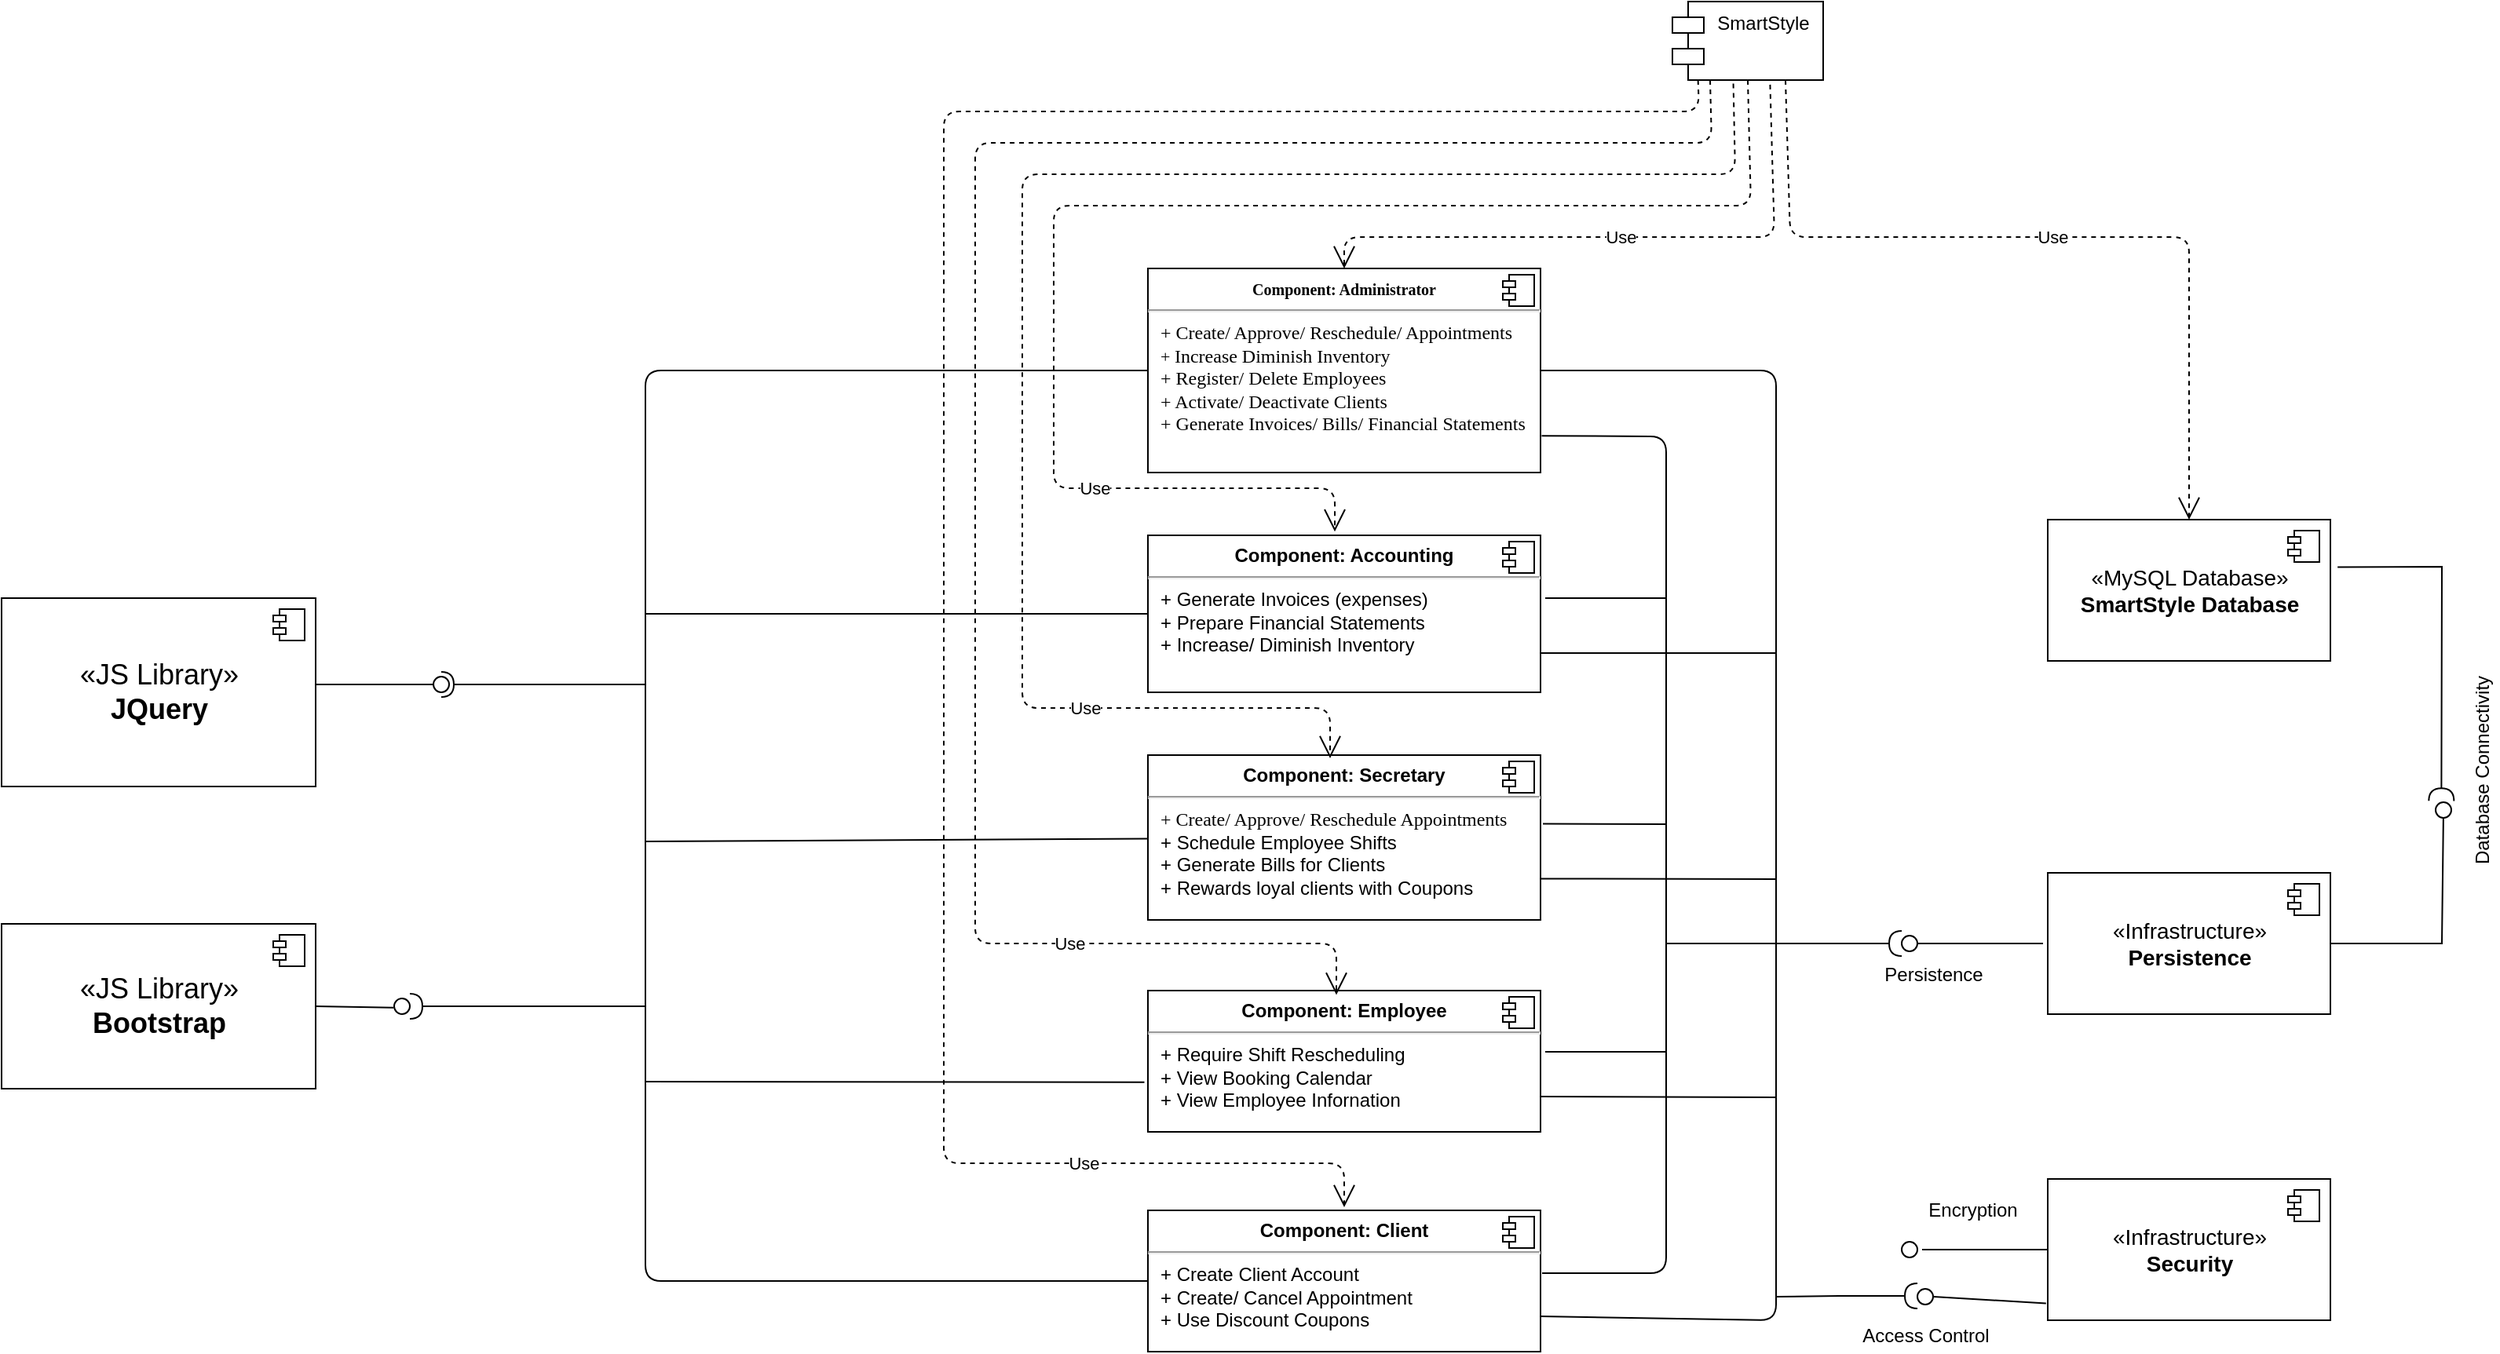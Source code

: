 <mxfile version="13.3.0" type="github">
  <diagram id="eU37JA1lJ9F6OM-3-Huv" name="Page-1">
    <mxGraphModel dx="1929" dy="621" grid="1" gridSize="10" guides="1" tooltips="1" connect="1" arrows="1" fold="1" page="1" pageScale="1" pageWidth="827" pageHeight="1169" math="0" shadow="0">
      <root>
        <mxCell id="0" />
        <mxCell id="1" parent="0" />
        <mxCell id="hv4RzpqcA1gQy1RZo2oL-1" value="&lt;p style=&quot;margin: 0px ; margin-top: 6px ; text-align: center&quot;&gt;&lt;b&gt;&lt;font style=&quot;font-size: 10px&quot; face=&quot;Times New Roman&quot;&gt;Component: Administrator&lt;/font&gt;&lt;/b&gt;&lt;/p&gt;&lt;hr&gt;&lt;p style=&quot;margin: 0px ; margin-left: 8px&quot;&gt;&lt;font face=&quot;Times New Roman&quot; style=&quot;font-size: 12px&quot;&gt;+ Create/ Approve/ Reschedule/ Appointments&lt;/font&gt;&lt;/p&gt;&lt;p style=&quot;margin: 0px ; margin-left: 8px&quot;&gt;&lt;font face=&quot;Times New Roman&quot;&gt;&lt;span style=&quot;font-size: 11px&quot;&gt;+ &lt;/span&gt;&lt;font style=&quot;font-size: 12px&quot;&gt;Increase Diminish Inventory&lt;/font&gt;&lt;/font&gt;&lt;/p&gt;&lt;p style=&quot;margin: 0px ; margin-left: 8px&quot;&gt;&lt;font face=&quot;Times New Roman&quot; style=&quot;font-size: 12px&quot;&gt;+ Register/ Delete Employees&lt;/font&gt;&lt;/p&gt;&lt;p style=&quot;margin: 0px ; margin-left: 8px&quot;&gt;&lt;font face=&quot;Times New Roman&quot;&gt;+ &lt;font style=&quot;font-size: 12px&quot;&gt;Activate/ Deactivate Clients&lt;/font&gt;&lt;/font&gt;&lt;/p&gt;&lt;p style=&quot;margin: 0px ; margin-left: 8px&quot;&gt;&lt;font face=&quot;Times New Roman&quot; style=&quot;font-size: 12px&quot;&gt;+ Generate Invoices/ Bills/ Financial Statements&lt;/font&gt;&lt;/p&gt;" style="align=left;overflow=fill;html=1;dropTarget=0;" parent="1" vertex="1">
          <mxGeometry x="80" y="170" width="250" height="130" as="geometry" />
        </mxCell>
        <mxCell id="hv4RzpqcA1gQy1RZo2oL-2" value="" style="shape=component;jettyWidth=8;jettyHeight=4;" parent="hv4RzpqcA1gQy1RZo2oL-1" vertex="1">
          <mxGeometry x="1" width="20" height="20" relative="1" as="geometry">
            <mxPoint x="-24" y="4" as="offset" />
          </mxGeometry>
        </mxCell>
        <mxCell id="hv4RzpqcA1gQy1RZo2oL-5" value="SmartStyle&#xa;" style="shape=module;align=left;spacingLeft=20;align=center;verticalAlign=top;" parent="1" vertex="1">
          <mxGeometry x="414" width="96" height="50" as="geometry" />
        </mxCell>
        <mxCell id="hv4RzpqcA1gQy1RZo2oL-7" value="Use" style="endArrow=open;endSize=12;dashed=1;html=1;exitX=0.17;exitY=1;exitDx=0;exitDy=0;exitPerimeter=0;" parent="1" source="hv4RzpqcA1gQy1RZo2oL-5" edge="1">
          <mxGeometry x="0.733" width="160" relative="1" as="geometry">
            <mxPoint x="431" y="90" as="sourcePoint" />
            <mxPoint x="205" y="768" as="targetPoint" />
            <Array as="points">
              <mxPoint x="431" y="70" />
              <mxPoint x="-50" y="70" />
              <mxPoint x="-50" y="270" />
              <mxPoint x="-50" y="620" />
              <mxPoint x="-50" y="740" />
              <mxPoint x="205" y="740" />
            </Array>
            <mxPoint as="offset" />
          </mxGeometry>
        </mxCell>
        <mxCell id="hv4RzpqcA1gQy1RZo2oL-8" value="&lt;p style=&quot;margin: 0px ; margin-top: 6px ; text-align: center&quot;&gt;&lt;b&gt;Component: Accounting&lt;/b&gt;&lt;/p&gt;&lt;hr&gt;&lt;p style=&quot;margin: 0px ; margin-left: 8px&quot;&gt;+ Generate Invoices (expenses)&lt;br&gt;+ Prepare Financial Statements&lt;/p&gt;&lt;p style=&quot;margin: 0px ; margin-left: 8px&quot;&gt;+ Increase/ Diminish Inventory&lt;/p&gt;&lt;p style=&quot;margin: 0px ; margin-left: 8px&quot;&gt;&lt;br&gt;&lt;/p&gt;" style="align=left;overflow=fill;html=1;dropTarget=0;" parent="1" vertex="1">
          <mxGeometry x="80" y="340" width="250" height="100" as="geometry" />
        </mxCell>
        <mxCell id="hv4RzpqcA1gQy1RZo2oL-9" value="" style="shape=component;jettyWidth=8;jettyHeight=4;" parent="hv4RzpqcA1gQy1RZo2oL-8" vertex="1">
          <mxGeometry x="1" width="20" height="20" relative="1" as="geometry">
            <mxPoint x="-24" y="4" as="offset" />
          </mxGeometry>
        </mxCell>
        <mxCell id="hv4RzpqcA1gQy1RZo2oL-11" value="&lt;p style=&quot;margin: 0px ; margin-top: 6px ; text-align: center&quot;&gt;&lt;b&gt;Component: Secretary&lt;/b&gt;&lt;/p&gt;&lt;hr&gt;&lt;p style=&quot;margin: 0px ; margin-left: 8px&quot;&gt;&lt;font face=&quot;Times New Roman&quot;&gt;+ Create/ Approve/ Reschedule Appointments&lt;/font&gt;&lt;br&gt;+ Schedule Employee Shifts&lt;/p&gt;&lt;p style=&quot;margin: 0px ; margin-left: 8px&quot;&gt;+ Generate Bills for Clients&lt;/p&gt;&lt;p style=&quot;margin: 0px ; margin-left: 8px&quot;&gt;+ Rewards loyal clients with Coupons&lt;/p&gt;" style="align=left;overflow=fill;html=1;dropTarget=0;" parent="1" vertex="1">
          <mxGeometry x="80" y="480" width="250" height="105" as="geometry" />
        </mxCell>
        <mxCell id="hv4RzpqcA1gQy1RZo2oL-12" value="" style="shape=component;jettyWidth=8;jettyHeight=4;" parent="hv4RzpqcA1gQy1RZo2oL-11" vertex="1">
          <mxGeometry x="1" width="20" height="20" relative="1" as="geometry">
            <mxPoint x="-24" y="4" as="offset" />
          </mxGeometry>
        </mxCell>
        <mxCell id="hv4RzpqcA1gQy1RZo2oL-14" value="Use" style="endArrow=open;endSize=12;dashed=1;html=1;exitX=0.404;exitY=1.046;exitDx=0;exitDy=0;exitPerimeter=0;entryX=0.464;entryY=0.019;entryDx=0;entryDy=0;entryPerimeter=0;" parent="1" source="hv4RzpqcA1gQy1RZo2oL-5" target="hv4RzpqcA1gQy1RZo2oL-11" edge="1">
          <mxGeometry x="0.652" width="160" relative="1" as="geometry">
            <mxPoint x="470" y="120" as="sourcePoint" />
            <mxPoint x="630" y="120" as="targetPoint" />
            <Array as="points">
              <mxPoint x="454" y="110" />
              <mxPoint x="205" y="110" />
              <mxPoint y="110" />
              <mxPoint y="230" />
              <mxPoint y="450" />
              <mxPoint x="100" y="450" />
              <mxPoint x="196" y="450" />
            </Array>
            <mxPoint as="offset" />
          </mxGeometry>
        </mxCell>
        <mxCell id="hv4RzpqcA1gQy1RZo2oL-15" value="&lt;p style=&quot;margin: 0px ; margin-top: 6px ; text-align: center&quot;&gt;&lt;b&gt;Component: Employee&lt;/b&gt;&lt;/p&gt;&lt;hr&gt;&lt;p style=&quot;margin: 0px ; margin-left: 8px&quot;&gt;+ Require Shift Rescheduling&amp;nbsp;&lt;br&gt;+ View Booking Calendar&lt;/p&gt;&lt;p style=&quot;margin: 0px ; margin-left: 8px&quot;&gt;+ View Employee Infornation&lt;/p&gt;" style="align=left;overflow=fill;html=1;dropTarget=0;" parent="1" vertex="1">
          <mxGeometry x="80" y="630" width="250" height="90" as="geometry" />
        </mxCell>
        <mxCell id="hv4RzpqcA1gQy1RZo2oL-16" value="" style="shape=component;jettyWidth=8;jettyHeight=4;" parent="hv4RzpqcA1gQy1RZo2oL-15" vertex="1">
          <mxGeometry x="1" width="20" height="20" relative="1" as="geometry">
            <mxPoint x="-24" y="4" as="offset" />
          </mxGeometry>
        </mxCell>
        <mxCell id="hv4RzpqcA1gQy1RZo2oL-18" value="&lt;p style=&quot;margin: 0px ; margin-top: 6px ; text-align: center&quot;&gt;&lt;b&gt;Component: Client&lt;/b&gt;&lt;/p&gt;&lt;hr&gt;&lt;p style=&quot;margin: 0px ; margin-left: 8px&quot;&gt;+ Create Client Account&lt;/p&gt;&lt;p style=&quot;margin: 0px ; margin-left: 8px&quot;&gt;+ Create/ Cancel Appointment&lt;/p&gt;&lt;p style=&quot;margin: 0px ; margin-left: 8px&quot;&gt;+ Use Discount Coupons&lt;/p&gt;" style="align=left;overflow=fill;html=1;dropTarget=0;" parent="1" vertex="1">
          <mxGeometry x="80" y="770" width="250" height="90" as="geometry" />
        </mxCell>
        <mxCell id="hv4RzpqcA1gQy1RZo2oL-19" value="" style="shape=component;jettyWidth=8;jettyHeight=4;" parent="hv4RzpqcA1gQy1RZo2oL-18" vertex="1">
          <mxGeometry x="1" width="20" height="20" relative="1" as="geometry">
            <mxPoint x="-24" y="4" as="offset" />
          </mxGeometry>
        </mxCell>
        <mxCell id="hv4RzpqcA1gQy1RZo2oL-24" value="Use" style="endArrow=open;endSize=12;dashed=1;html=1;exitX=0.25;exitY=1;exitDx=0;exitDy=0;" parent="1" source="hv4RzpqcA1gQy1RZo2oL-5" edge="1">
          <mxGeometry x="0.684" width="160" relative="1" as="geometry">
            <mxPoint x="370" y="220" as="sourcePoint" />
            <mxPoint x="200" y="632.778" as="targetPoint" />
            <Array as="points">
              <mxPoint x="439" y="90" />
              <mxPoint x="-30" y="90" />
              <mxPoint x="-30" y="340" />
              <mxPoint x="-30" y="600" />
              <mxPoint x="200" y="600" />
            </Array>
            <mxPoint as="offset" />
          </mxGeometry>
        </mxCell>
        <mxCell id="hv4RzpqcA1gQy1RZo2oL-25" value="Use" style="endArrow=open;endSize=12;dashed=1;html=1;exitX=0.5;exitY=1;exitDx=0;exitDy=0;entryX=0.476;entryY=-0.024;entryDx=0;entryDy=0;entryPerimeter=0;" parent="1" source="hv4RzpqcA1gQy1RZo2oL-5" target="hv4RzpqcA1gQy1RZo2oL-8" edge="1">
          <mxGeometry x="0.603" width="160" relative="1" as="geometry">
            <mxPoint x="420" y="140" as="sourcePoint" />
            <mxPoint x="580" y="140" as="targetPoint" />
            <Array as="points">
              <mxPoint x="464" y="130" />
              <mxPoint x="20" y="130" />
              <mxPoint x="20" y="180" />
              <mxPoint x="20" y="310" />
              <mxPoint x="199" y="310" />
            </Array>
            <mxPoint as="offset" />
          </mxGeometry>
        </mxCell>
        <mxCell id="hv4RzpqcA1gQy1RZo2oL-26" value="Use" style="endArrow=open;endSize=12;dashed=1;html=1;exitX=0.648;exitY=1.059;exitDx=0;exitDy=0;exitPerimeter=0;entryX=0.5;entryY=0;entryDx=0;entryDy=0;" parent="1" source="hv4RzpqcA1gQy1RZo2oL-5" target="hv4RzpqcA1gQy1RZo2oL-1" edge="1">
          <mxGeometry width="160" relative="1" as="geometry">
            <mxPoint x="410" y="230" as="sourcePoint" />
            <mxPoint x="570" y="230" as="targetPoint" />
            <Array as="points">
              <mxPoint x="479" y="150" />
              <mxPoint x="360" y="150" />
              <mxPoint x="205" y="150" />
            </Array>
          </mxGeometry>
        </mxCell>
        <mxCell id="hv4RzpqcA1gQy1RZo2oL-30" value="" style="endArrow=none;html=1;entryX=1;entryY=0.5;entryDx=0;entryDy=0;exitX=1;exitY=0.75;exitDx=0;exitDy=0;" parent="1" source="hv4RzpqcA1gQy1RZo2oL-18" target="hv4RzpqcA1gQy1RZo2oL-1" edge="1">
          <mxGeometry width="50" height="50" relative="1" as="geometry">
            <mxPoint x="480" y="820" as="sourcePoint" />
            <mxPoint x="520" y="310" as="targetPoint" />
            <Array as="points">
              <mxPoint x="480" y="840" />
              <mxPoint x="480" y="235" />
            </Array>
          </mxGeometry>
        </mxCell>
        <mxCell id="hv4RzpqcA1gQy1RZo2oL-31" value="" style="endArrow=none;html=1;exitX=1;exitY=0.75;exitDx=0;exitDy=0;" parent="1" source="hv4RzpqcA1gQy1RZo2oL-8" edge="1">
          <mxGeometry width="50" height="50" relative="1" as="geometry">
            <mxPoint x="370" y="480" as="sourcePoint" />
            <mxPoint x="480" y="415" as="targetPoint" />
          </mxGeometry>
        </mxCell>
        <mxCell id="hv4RzpqcA1gQy1RZo2oL-32" value="" style="endArrow=none;html=1;exitX=1;exitY=0.75;exitDx=0;exitDy=0;" parent="1" source="hv4RzpqcA1gQy1RZo2oL-11" edge="1">
          <mxGeometry width="50" height="50" relative="1" as="geometry">
            <mxPoint x="370" y="680" as="sourcePoint" />
            <mxPoint x="480" y="559" as="targetPoint" />
          </mxGeometry>
        </mxCell>
        <mxCell id="hv4RzpqcA1gQy1RZo2oL-33" value="" style="endArrow=none;html=1;exitX=1;exitY=0.75;exitDx=0;exitDy=0;" parent="1" source="hv4RzpqcA1gQy1RZo2oL-15" edge="1">
          <mxGeometry width="50" height="50" relative="1" as="geometry">
            <mxPoint x="370" y="670" as="sourcePoint" />
            <mxPoint x="480" y="698" as="targetPoint" />
          </mxGeometry>
        </mxCell>
        <mxCell id="hv4RzpqcA1gQy1RZo2oL-49" value="Access Control" style="text;html=1;align=center;verticalAlign=middle;resizable=0;points=[];autosize=1;" parent="1" vertex="1">
          <mxGeometry x="525" y="840" width="100" height="20" as="geometry" />
        </mxCell>
        <mxCell id="hv4RzpqcA1gQy1RZo2oL-50" value="" style="endArrow=none;html=1;entryX=0;entryY=0.5;entryDx=0;entryDy=0;" parent="1" edge="1" target="hv4RzpqcA1gQy1RZo2oL-79">
          <mxGeometry width="50" height="50" relative="1" as="geometry">
            <mxPoint x="573" y="795" as="sourcePoint" />
            <mxPoint x="663" y="810" as="targetPoint" />
            <Array as="points" />
          </mxGeometry>
        </mxCell>
        <mxCell id="hv4RzpqcA1gQy1RZo2oL-54" value="" style="ellipse;whiteSpace=wrap;html=1;fontFamily=Helvetica;fontSize=12;fontColor=#000000;align=center;strokeColor=#000000;fillColor=#ffffff;points=[];aspect=fixed;resizable=0;" parent="1" vertex="1">
          <mxGeometry x="560" y="790" width="10" height="10" as="geometry" />
        </mxCell>
        <mxCell id="hv4RzpqcA1gQy1RZo2oL-56" value="Encryption" style="text;html=1;align=center;verticalAlign=middle;resizable=0;points=[];autosize=1;" parent="1" vertex="1">
          <mxGeometry x="570" y="760" width="70" height="20" as="geometry" />
        </mxCell>
        <mxCell id="hv4RzpqcA1gQy1RZo2oL-57" value="" style="endArrow=none;html=1;exitX=1.003;exitY=0.82;exitDx=0;exitDy=0;exitPerimeter=0;" parent="1" source="hv4RzpqcA1gQy1RZo2oL-1" edge="1">
          <mxGeometry width="50" height="50" relative="1" as="geometry">
            <mxPoint x="340" y="280" as="sourcePoint" />
            <mxPoint x="331" y="810" as="targetPoint" />
            <Array as="points">
              <mxPoint x="410" y="277" />
              <mxPoint x="410" y="370" />
              <mxPoint x="410" y="480" />
              <mxPoint x="410" y="620" />
              <mxPoint x="410" y="810" />
            </Array>
          </mxGeometry>
        </mxCell>
        <mxCell id="hv4RzpqcA1gQy1RZo2oL-58" value="" style="endArrow=none;html=1;exitX=1.012;exitY=0.4;exitDx=0;exitDy=0;exitPerimeter=0;" parent="1" source="hv4RzpqcA1gQy1RZo2oL-8" edge="1">
          <mxGeometry width="50" height="50" relative="1" as="geometry">
            <mxPoint x="370" y="440" as="sourcePoint" />
            <mxPoint x="410" y="380" as="targetPoint" />
          </mxGeometry>
        </mxCell>
        <mxCell id="hv4RzpqcA1gQy1RZo2oL-59" value="" style="endArrow=none;html=1;exitX=1.006;exitY=0.417;exitDx=0;exitDy=0;exitPerimeter=0;" parent="1" source="hv4RzpqcA1gQy1RZo2oL-11" edge="1">
          <mxGeometry width="50" height="50" relative="1" as="geometry">
            <mxPoint x="330" y="530" as="sourcePoint" />
            <mxPoint x="410" y="524" as="targetPoint" />
          </mxGeometry>
        </mxCell>
        <mxCell id="hv4RzpqcA1gQy1RZo2oL-60" value="" style="endArrow=none;html=1;exitX=1.012;exitY=0.433;exitDx=0;exitDy=0;exitPerimeter=0;" parent="1" source="hv4RzpqcA1gQy1RZo2oL-15" edge="1">
          <mxGeometry width="50" height="50" relative="1" as="geometry">
            <mxPoint x="370" y="710" as="sourcePoint" />
            <mxPoint x="410" y="669" as="targetPoint" />
          </mxGeometry>
        </mxCell>
        <mxCell id="hv4RzpqcA1gQy1RZo2oL-65" value="" style="rounded=0;orthogonalLoop=1;jettySize=auto;html=1;endArrow=none;endFill=0;" parent="1" target="hv4RzpqcA1gQy1RZo2oL-67" edge="1">
          <mxGeometry relative="1" as="geometry">
            <mxPoint x="650" y="600" as="sourcePoint" />
          </mxGeometry>
        </mxCell>
        <mxCell id="hv4RzpqcA1gQy1RZo2oL-66" value="" style="rounded=0;orthogonalLoop=1;jettySize=auto;html=1;endArrow=halfCircle;endFill=0;endSize=6;strokeWidth=1;" parent="1" edge="1">
          <mxGeometry relative="1" as="geometry">
            <mxPoint x="410" y="600" as="sourcePoint" />
            <mxPoint x="560" y="600" as="targetPoint" />
          </mxGeometry>
        </mxCell>
        <mxCell id="hv4RzpqcA1gQy1RZo2oL-67" value="" style="ellipse;whiteSpace=wrap;html=1;fontFamily=Helvetica;fontSize=12;fontColor=#000000;align=center;strokeColor=#000000;fillColor=#ffffff;points=[];aspect=fixed;resizable=0;" parent="1" vertex="1">
          <mxGeometry x="560" y="595" width="10" height="10" as="geometry" />
        </mxCell>
        <mxCell id="hv4RzpqcA1gQy1RZo2oL-68" value="Persistence" style="text;html=1;align=center;verticalAlign=middle;resizable=0;points=[];autosize=1;" parent="1" vertex="1">
          <mxGeometry x="540" y="610" width="80" height="20" as="geometry" />
        </mxCell>
        <mxCell id="hv4RzpqcA1gQy1RZo2oL-69" value="&lt;font&gt;&lt;font style=&quot;font-size: 14px&quot;&gt;«MySQL Database»&lt;br&gt;&lt;/font&gt;&lt;b&gt;&lt;font style=&quot;font-size: 14px&quot;&gt;SmartStyle Database&lt;/font&gt;&lt;/b&gt;&lt;/font&gt;" style="html=1;dropTarget=0;" parent="1" vertex="1">
          <mxGeometry x="653" y="330" width="180" height="90" as="geometry" />
        </mxCell>
        <mxCell id="hv4RzpqcA1gQy1RZo2oL-70" value="" style="shape=component;jettyWidth=8;jettyHeight=4;" parent="hv4RzpqcA1gQy1RZo2oL-69" vertex="1">
          <mxGeometry x="1" width="20" height="20" relative="1" as="geometry">
            <mxPoint x="-27" y="7" as="offset" />
          </mxGeometry>
        </mxCell>
        <mxCell id="hv4RzpqcA1gQy1RZo2oL-71" value="&lt;font style=&quot;font-size: 14px&quot;&gt;«Infrastructure»&lt;br&gt;&lt;b&gt;Persistence&lt;/b&gt;&lt;/font&gt;" style="html=1;dropTarget=0;" parent="1" vertex="1">
          <mxGeometry x="653" y="555" width="180" height="90" as="geometry" />
        </mxCell>
        <mxCell id="hv4RzpqcA1gQy1RZo2oL-72" value="" style="shape=component;jettyWidth=8;jettyHeight=4;" parent="hv4RzpqcA1gQy1RZo2oL-71" vertex="1">
          <mxGeometry x="1" width="20" height="20" relative="1" as="geometry">
            <mxPoint x="-27" y="7" as="offset" />
          </mxGeometry>
        </mxCell>
        <mxCell id="hv4RzpqcA1gQy1RZo2oL-76" value="" style="rounded=0;orthogonalLoop=1;jettySize=auto;html=1;endArrow=none;endFill=0;entryX=1.034;entryY=0.5;entryDx=0;entryDy=0;entryPerimeter=0;exitX=-0.006;exitY=0.88;exitDx=0;exitDy=0;exitPerimeter=0;" parent="1" source="hv4RzpqcA1gQy1RZo2oL-79" target="hv4RzpqcA1gQy1RZo2oL-78" edge="1">
          <mxGeometry relative="1" as="geometry">
            <mxPoint x="646" y="825" as="sourcePoint" />
            <mxPoint x="600" y="823" as="targetPoint" />
          </mxGeometry>
        </mxCell>
        <mxCell id="hv4RzpqcA1gQy1RZo2oL-77" value="" style="rounded=0;orthogonalLoop=1;jettySize=auto;html=1;endArrow=halfCircle;endFill=0;endSize=6;strokeWidth=1;" parent="1" edge="1">
          <mxGeometry relative="1" as="geometry">
            <mxPoint x="480" y="825" as="sourcePoint" />
            <mxPoint x="570" y="824.5" as="targetPoint" />
            <Array as="points">
              <mxPoint x="520" y="824.5" />
            </Array>
          </mxGeometry>
        </mxCell>
        <mxCell id="hv4RzpqcA1gQy1RZo2oL-78" value="" style="ellipse;whiteSpace=wrap;html=1;fontFamily=Helvetica;fontSize=12;fontColor=#000000;align=center;strokeColor=#000000;fillColor=#ffffff;points=[];aspect=fixed;resizable=0;" parent="1" vertex="1">
          <mxGeometry x="570" y="820" width="10" height="10" as="geometry" />
        </mxCell>
        <mxCell id="hv4RzpqcA1gQy1RZo2oL-79" value="&lt;font style=&quot;font-size: 14px&quot;&gt;«Infrastructure»&lt;br&gt;&lt;b&gt;Security&lt;/b&gt;&lt;/font&gt;" style="html=1;dropTarget=0;" parent="1" vertex="1">
          <mxGeometry x="653" y="750" width="180" height="90" as="geometry" />
        </mxCell>
        <mxCell id="hv4RzpqcA1gQy1RZo2oL-80" value="" style="shape=component;jettyWidth=8;jettyHeight=4;" parent="hv4RzpqcA1gQy1RZo2oL-79" vertex="1">
          <mxGeometry x="1" width="20" height="20" relative="1" as="geometry">
            <mxPoint x="-27" y="7" as="offset" />
          </mxGeometry>
        </mxCell>
        <mxCell id="hv4RzpqcA1gQy1RZo2oL-81" value="" style="rounded=0;orthogonalLoop=1;jettySize=auto;html=1;endArrow=none;endFill=0;exitX=1;exitY=0.5;exitDx=0;exitDy=0;" parent="1" source="hv4RzpqcA1gQy1RZo2oL-71" target="hv4RzpqcA1gQy1RZo2oL-83" edge="1">
          <mxGeometry relative="1" as="geometry">
            <mxPoint x="895" y="800" as="sourcePoint" />
            <Array as="points">
              <mxPoint x="904" y="600" />
            </Array>
          </mxGeometry>
        </mxCell>
        <mxCell id="hv4RzpqcA1gQy1RZo2oL-83" value="" style="ellipse;whiteSpace=wrap;html=1;fontFamily=Helvetica;fontSize=12;fontColor=#000000;align=center;strokeColor=#000000;fillColor=#ffffff;points=[];aspect=fixed;resizable=0;" parent="1" vertex="1">
          <mxGeometry x="900" y="510" width="10" height="10" as="geometry" />
        </mxCell>
        <mxCell id="hv4RzpqcA1gQy1RZo2oL-84" value="Database Connectivity" style="text;html=1;align=center;verticalAlign=middle;resizable=0;points=[];autosize=1;rotation=-90;" parent="1" vertex="1">
          <mxGeometry x="860" y="480" width="140" height="20" as="geometry" />
        </mxCell>
        <mxCell id="dPrOn3I1ll1eH7w33VrM-1" value="" style="endArrow=none;html=1;entryX=0;entryY=0.5;entryDx=0;entryDy=0;exitX=0;exitY=0.5;exitDx=0;exitDy=0;" edge="1" parent="1" source="hv4RzpqcA1gQy1RZo2oL-18" target="hv4RzpqcA1gQy1RZo2oL-1">
          <mxGeometry width="50" height="50" relative="1" as="geometry">
            <mxPoint x="-130" y="350" as="sourcePoint" />
            <mxPoint x="-80" y="300" as="targetPoint" />
            <Array as="points">
              <mxPoint x="-240" y="815" />
              <mxPoint x="-240" y="460" />
              <mxPoint x="-240" y="235" />
            </Array>
          </mxGeometry>
        </mxCell>
        <mxCell id="dPrOn3I1ll1eH7w33VrM-3" value="" style="endArrow=none;html=1;" edge="1" parent="1" target="hv4RzpqcA1gQy1RZo2oL-8">
          <mxGeometry width="50" height="50" relative="1" as="geometry">
            <mxPoint x="-240" y="390" as="sourcePoint" />
            <mxPoint x="-80" y="340" as="targetPoint" />
          </mxGeometry>
        </mxCell>
        <mxCell id="dPrOn3I1ll1eH7w33VrM-4" value="" style="endArrow=none;html=1;" edge="1" parent="1" target="hv4RzpqcA1gQy1RZo2oL-11">
          <mxGeometry width="50" height="50" relative="1" as="geometry">
            <mxPoint x="-240" y="535" as="sourcePoint" />
            <mxPoint x="-80" y="490" as="targetPoint" />
          </mxGeometry>
        </mxCell>
        <mxCell id="dPrOn3I1ll1eH7w33VrM-5" value="" style="endArrow=none;html=1;entryX=-0.009;entryY=0.648;entryDx=0;entryDy=0;entryPerimeter=0;" edge="1" parent="1" target="hv4RzpqcA1gQy1RZo2oL-15">
          <mxGeometry width="50" height="50" relative="1" as="geometry">
            <mxPoint x="-240" y="688" as="sourcePoint" />
            <mxPoint x="70" y="680" as="targetPoint" />
          </mxGeometry>
        </mxCell>
        <mxCell id="dPrOn3I1ll1eH7w33VrM-12" value="" style="rounded=0;orthogonalLoop=1;jettySize=auto;html=1;endArrow=none;endFill=0;" edge="1" target="dPrOn3I1ll1eH7w33VrM-14" parent="1">
          <mxGeometry relative="1" as="geometry">
            <mxPoint x="-470" y="435" as="sourcePoint" />
          </mxGeometry>
        </mxCell>
        <mxCell id="dPrOn3I1ll1eH7w33VrM-13" value="" style="rounded=0;orthogonalLoop=1;jettySize=auto;html=1;endArrow=halfCircle;endFill=0;entryX=0.5;entryY=0.5;entryDx=0;entryDy=0;endSize=6;strokeWidth=1;" edge="1" target="dPrOn3I1ll1eH7w33VrM-14" parent="1">
          <mxGeometry relative="1" as="geometry">
            <mxPoint x="-240" y="435" as="sourcePoint" />
          </mxGeometry>
        </mxCell>
        <mxCell id="dPrOn3I1ll1eH7w33VrM-14" value="" style="ellipse;whiteSpace=wrap;html=1;fontFamily=Helvetica;fontSize=12;fontColor=#000000;align=center;strokeColor=#000000;fillColor=#ffffff;points=[];aspect=fixed;resizable=0;" vertex="1" parent="1">
          <mxGeometry x="-375" y="430" width="10" height="10" as="geometry" />
        </mxCell>
        <mxCell id="dPrOn3I1ll1eH7w33VrM-15" value="&lt;font style=&quot;font-size: 18px&quot;&gt;«JS Library»&lt;br&gt;&lt;b&gt;JQuery&lt;/b&gt;&lt;/font&gt;" style="html=1;dropTarget=0;" vertex="1" parent="1">
          <mxGeometry x="-650" y="380" width="200" height="120" as="geometry" />
        </mxCell>
        <mxCell id="dPrOn3I1ll1eH7w33VrM-16" value="" style="shape=component;jettyWidth=8;jettyHeight=4;" vertex="1" parent="dPrOn3I1ll1eH7w33VrM-15">
          <mxGeometry x="1" width="20" height="20" relative="1" as="geometry">
            <mxPoint x="-27" y="7" as="offset" />
          </mxGeometry>
        </mxCell>
        <mxCell id="dPrOn3I1ll1eH7w33VrM-18" value="" style="rounded=0;orthogonalLoop=1;jettySize=auto;html=1;endArrow=halfCircle;endFill=0;endSize=6;strokeWidth=1;" edge="1" parent="1">
          <mxGeometry relative="1" as="geometry">
            <mxPoint x="-240" y="640" as="sourcePoint" />
            <mxPoint x="-390" y="640" as="targetPoint" />
          </mxGeometry>
        </mxCell>
        <mxCell id="dPrOn3I1ll1eH7w33VrM-19" value="" style="ellipse;whiteSpace=wrap;html=1;fontFamily=Helvetica;fontSize=12;fontColor=#000000;align=center;strokeColor=#000000;fillColor=#ffffff;points=[];aspect=fixed;resizable=0;" vertex="1" parent="1">
          <mxGeometry x="-400" y="635" width="10" height="10" as="geometry" />
        </mxCell>
        <mxCell id="dPrOn3I1ll1eH7w33VrM-22" value="&lt;font style=&quot;font-size: 18px&quot;&gt;«JS Library»&lt;br&gt;&lt;b&gt;Bootstrap&lt;/b&gt;&lt;/font&gt;" style="html=1;dropTarget=0;" vertex="1" parent="1">
          <mxGeometry x="-650" y="587.5" width="200" height="105" as="geometry" />
        </mxCell>
        <mxCell id="dPrOn3I1ll1eH7w33VrM-23" value="" style="shape=component;jettyWidth=8;jettyHeight=4;" vertex="1" parent="dPrOn3I1ll1eH7w33VrM-22">
          <mxGeometry x="1" width="20" height="20" relative="1" as="geometry">
            <mxPoint x="-27" y="7" as="offset" />
          </mxGeometry>
        </mxCell>
        <mxCell id="dPrOn3I1ll1eH7w33VrM-24" value="" style="endArrow=none;html=1;exitX=1;exitY=0.5;exitDx=0;exitDy=0;entryX=-0.05;entryY=0.584;entryDx=0;entryDy=0;entryPerimeter=0;" edge="1" parent="1" source="dPrOn3I1ll1eH7w33VrM-22" target="dPrOn3I1ll1eH7w33VrM-19">
          <mxGeometry width="50" height="50" relative="1" as="geometry">
            <mxPoint x="-130" y="540" as="sourcePoint" />
            <mxPoint x="-80" y="490" as="targetPoint" />
          </mxGeometry>
        </mxCell>
        <mxCell id="dPrOn3I1ll1eH7w33VrM-26" value="Use" style="endArrow=open;endSize=12;dashed=1;html=1;exitX=0.75;exitY=1;exitDx=0;exitDy=0;entryX=0.5;entryY=0;entryDx=0;entryDy=0;" edge="1" parent="1" source="hv4RzpqcA1gQy1RZo2oL-5" target="hv4RzpqcA1gQy1RZo2oL-69">
          <mxGeometry width="160" relative="1" as="geometry">
            <mxPoint x="600" y="240" as="sourcePoint" />
            <mxPoint x="760" y="240" as="targetPoint" />
            <Array as="points">
              <mxPoint x="489" y="150" />
              <mxPoint x="743" y="150" />
            </Array>
          </mxGeometry>
        </mxCell>
        <mxCell id="dPrOn3I1ll1eH7w33VrM-27" value="" style="rounded=0;orthogonalLoop=1;jettySize=auto;html=1;endArrow=halfCircle;endFill=0;endSize=6;strokeWidth=1;exitX=1;exitY=0.5;exitDx=0;exitDy=0;entryX=0.367;entryY=-0.083;entryDx=0;entryDy=0;entryPerimeter=0;" edge="1" parent="1" target="hv4RzpqcA1gQy1RZo2oL-83">
          <mxGeometry relative="1" as="geometry">
            <mxPoint x="837.58" y="360.22" as="sourcePoint" />
            <mxPoint x="900.0" y="500" as="targetPoint" />
            <Array as="points">
              <mxPoint x="904" y="360" />
            </Array>
          </mxGeometry>
        </mxCell>
      </root>
    </mxGraphModel>
  </diagram>
</mxfile>
